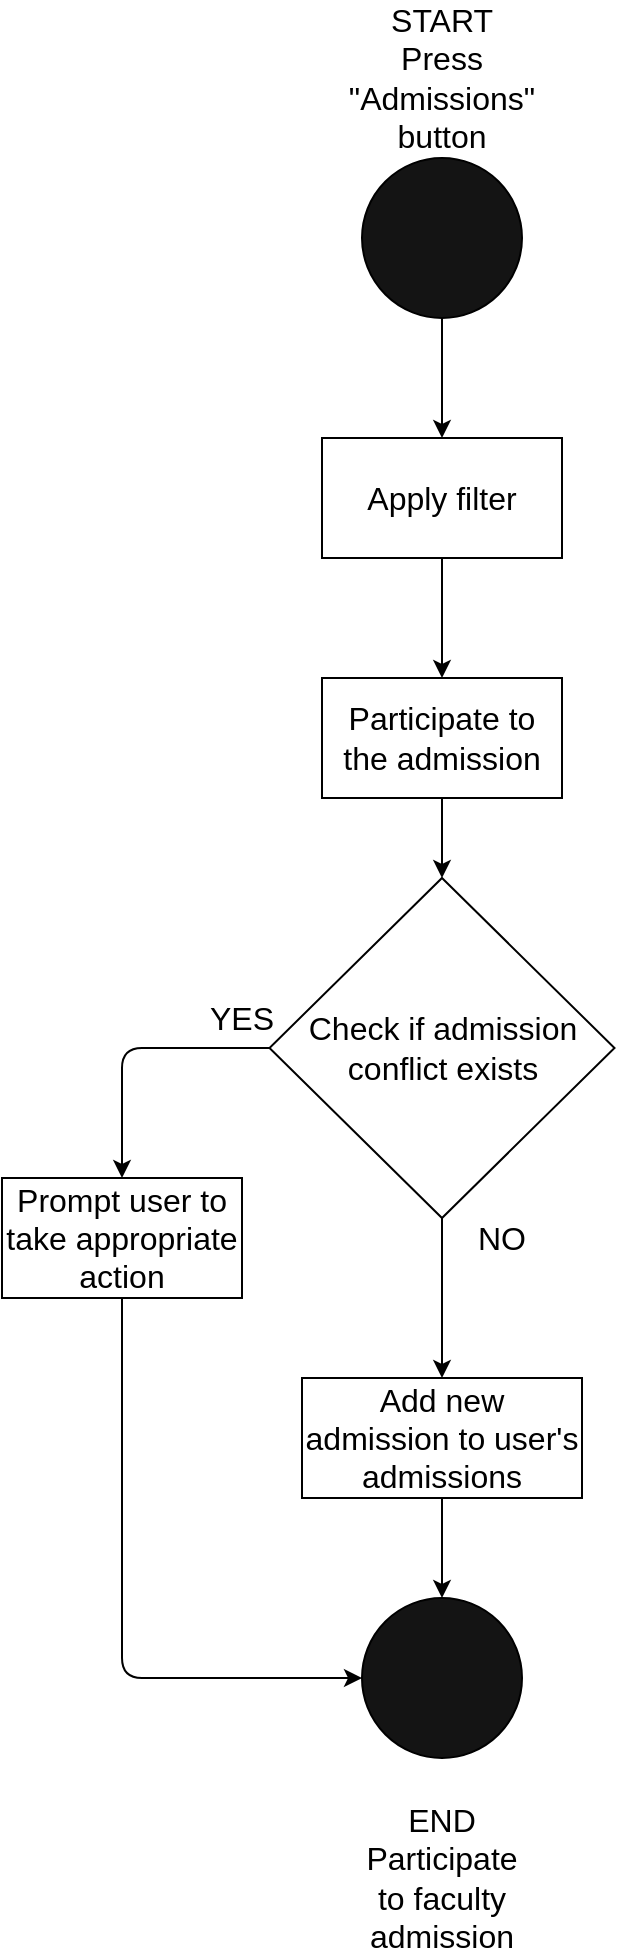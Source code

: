 <mxfile version="13.2.1" type="device"><diagram id="qkJiFikmbntCWAQ0m7HS" name="Page-1"><mxGraphModel dx="777" dy="1177" grid="1" gridSize="10" guides="1" tooltips="1" connect="1" arrows="1" fold="1" page="1" pageScale="1" pageWidth="827" pageHeight="1169" math="0" shadow="0"><root><mxCell id="0"/><mxCell id="1" parent="0"/><mxCell id="8aHbmo09fQB7K-qIOeLG-1" value="" style="ellipse;whiteSpace=wrap;html=1;aspect=fixed;fillColor=#141414;" vertex="1" parent="1"><mxGeometry x="400" y="130" width="80" height="80" as="geometry"/></mxCell><mxCell id="8aHbmo09fQB7K-qIOeLG-2" value="&lt;font style=&quot;font-size: 16px&quot;&gt;START&lt;br&gt;Press &quot;Admissions&quot; button&lt;br&gt;&lt;/font&gt;" style="text;html=1;strokeColor=none;fillColor=none;align=center;verticalAlign=middle;whiteSpace=wrap;rounded=0;" vertex="1" parent="1"><mxGeometry x="405" y="80" width="70" height="20" as="geometry"/></mxCell><mxCell id="8aHbmo09fQB7K-qIOeLG-4" value="&lt;font style=&quot;font-size: 16px&quot;&gt;Apply filter&lt;/font&gt;" style="rounded=0;whiteSpace=wrap;html=1;fillColor=#FFFFFF;" vertex="1" parent="1"><mxGeometry x="380" y="270" width="120" height="60" as="geometry"/></mxCell><mxCell id="8aHbmo09fQB7K-qIOeLG-5" value="&lt;font style=&quot;font-size: 16px&quot;&gt;Participate to the admission&lt;/font&gt;" style="rounded=0;whiteSpace=wrap;html=1;fillColor=#FFFFFF;" vertex="1" parent="1"><mxGeometry x="380" y="390" width="120" height="60" as="geometry"/></mxCell><mxCell id="8aHbmo09fQB7K-qIOeLG-6" value="&lt;font style=&quot;font-size: 16px&quot;&gt;Check if admission conflict exists&lt;/font&gt;" style="rhombus;whiteSpace=wrap;html=1;fillColor=#FFFFFF;" vertex="1" parent="1"><mxGeometry x="353.75" y="490" width="172.5" height="170" as="geometry"/></mxCell><mxCell id="8aHbmo09fQB7K-qIOeLG-7" value="&lt;font style=&quot;font-size: 16px&quot;&gt;Add new admission to user's admissions&lt;/font&gt;" style="rounded=0;whiteSpace=wrap;html=1;fillColor=#FFFFFF;" vertex="1" parent="1"><mxGeometry x="370" y="740" width="140" height="60" as="geometry"/></mxCell><mxCell id="8aHbmo09fQB7K-qIOeLG-8" value="" style="ellipse;whiteSpace=wrap;html=1;aspect=fixed;fillColor=#141414;" vertex="1" parent="1"><mxGeometry x="400" y="850" width="80" height="80" as="geometry"/></mxCell><mxCell id="8aHbmo09fQB7K-qIOeLG-9" value="&lt;font style=&quot;font-size: 16px&quot;&gt;END&lt;br&gt;Participate to faculty admission&lt;br&gt;&lt;/font&gt;" style="text;html=1;strokeColor=none;fillColor=none;align=center;verticalAlign=middle;whiteSpace=wrap;rounded=0;" vertex="1" parent="1"><mxGeometry x="405" y="980" width="70" height="20" as="geometry"/></mxCell><mxCell id="8aHbmo09fQB7K-qIOeLG-12" value="" style="endArrow=classic;html=1;exitX=0.5;exitY=1;exitDx=0;exitDy=0;entryX=0.5;entryY=0;entryDx=0;entryDy=0;" edge="1" parent="1" source="8aHbmo09fQB7K-qIOeLG-1" target="8aHbmo09fQB7K-qIOeLG-4"><mxGeometry width="50" height="50" relative="1" as="geometry"><mxPoint x="360" y="490" as="sourcePoint"/><mxPoint x="410" y="440" as="targetPoint"/></mxGeometry></mxCell><mxCell id="8aHbmo09fQB7K-qIOeLG-14" value="" style="endArrow=classic;html=1;exitX=0.5;exitY=1;exitDx=0;exitDy=0;entryX=0.5;entryY=0;entryDx=0;entryDy=0;" edge="1" parent="1" source="8aHbmo09fQB7K-qIOeLG-4" target="8aHbmo09fQB7K-qIOeLG-5"><mxGeometry width="50" height="50" relative="1" as="geometry"><mxPoint x="360" y="490" as="sourcePoint"/><mxPoint x="410" y="440" as="targetPoint"/></mxGeometry></mxCell><mxCell id="8aHbmo09fQB7K-qIOeLG-15" value="" style="endArrow=classic;html=1;exitX=0.5;exitY=1;exitDx=0;exitDy=0;entryX=0.5;entryY=0;entryDx=0;entryDy=0;" edge="1" parent="1" source="8aHbmo09fQB7K-qIOeLG-5" target="8aHbmo09fQB7K-qIOeLG-6"><mxGeometry width="50" height="50" relative="1" as="geometry"><mxPoint x="360" y="490" as="sourcePoint"/><mxPoint x="410" y="440" as="targetPoint"/></mxGeometry></mxCell><mxCell id="8aHbmo09fQB7K-qIOeLG-16" value="" style="endArrow=classic;html=1;exitX=0.5;exitY=1;exitDx=0;exitDy=0;entryX=0.5;entryY=0;entryDx=0;entryDy=0;" edge="1" parent="1" source="8aHbmo09fQB7K-qIOeLG-6" target="8aHbmo09fQB7K-qIOeLG-7"><mxGeometry width="50" height="50" relative="1" as="geometry"><mxPoint x="360" y="490" as="sourcePoint"/><mxPoint x="410" y="440" as="targetPoint"/></mxGeometry></mxCell><mxCell id="8aHbmo09fQB7K-qIOeLG-17" value="" style="endArrow=classic;html=1;exitX=0.5;exitY=1;exitDx=0;exitDy=0;entryX=0.5;entryY=0;entryDx=0;entryDy=0;" edge="1" parent="1" source="8aHbmo09fQB7K-qIOeLG-7" target="8aHbmo09fQB7K-qIOeLG-8"><mxGeometry width="50" height="50" relative="1" as="geometry"><mxPoint x="360" y="490" as="sourcePoint"/><mxPoint x="410" y="440" as="targetPoint"/></mxGeometry></mxCell><mxCell id="8aHbmo09fQB7K-qIOeLG-18" value="&lt;font style=&quot;font-size: 16px&quot;&gt;NO&lt;/font&gt;" style="text;html=1;strokeColor=none;fillColor=none;align=center;verticalAlign=middle;whiteSpace=wrap;rounded=0;" vertex="1" parent="1"><mxGeometry x="450" y="660" width="40" height="20" as="geometry"/></mxCell><mxCell id="8aHbmo09fQB7K-qIOeLG-20" value="" style="endArrow=classic;html=1;exitX=0;exitY=0.5;exitDx=0;exitDy=0;" edge="1" parent="1" source="8aHbmo09fQB7K-qIOeLG-6"><mxGeometry width="50" height="50" relative="1" as="geometry"><mxPoint x="400" y="550" as="sourcePoint"/><mxPoint x="280" y="640" as="targetPoint"/><Array as="points"><mxPoint x="280" y="575"/></Array></mxGeometry></mxCell><mxCell id="8aHbmo09fQB7K-qIOeLG-21" value="&lt;font style=&quot;font-size: 16px&quot;&gt;Prompt user to take appropriate action&lt;/font&gt;" style="rounded=0;whiteSpace=wrap;html=1;fillColor=#FFFFFF;" vertex="1" parent="1"><mxGeometry x="220" y="640" width="120" height="60" as="geometry"/></mxCell><mxCell id="8aHbmo09fQB7K-qIOeLG-22" value="&lt;font style=&quot;font-size: 16px&quot;&gt;YES&lt;/font&gt;" style="text;html=1;strokeColor=none;fillColor=none;align=center;verticalAlign=middle;whiteSpace=wrap;rounded=0;" vertex="1" parent="1"><mxGeometry x="320" y="550" width="40" height="20" as="geometry"/></mxCell><mxCell id="8aHbmo09fQB7K-qIOeLG-23" value="" style="endArrow=classic;html=1;exitX=0.5;exitY=1;exitDx=0;exitDy=0;entryX=0;entryY=0.5;entryDx=0;entryDy=0;" edge="1" parent="1" source="8aHbmo09fQB7K-qIOeLG-21" target="8aHbmo09fQB7K-qIOeLG-8"><mxGeometry width="50" height="50" relative="1" as="geometry"><mxPoint x="400" y="550" as="sourcePoint"/><mxPoint x="450" y="500" as="targetPoint"/><Array as="points"><mxPoint x="280" y="890"/></Array></mxGeometry></mxCell></root></mxGraphModel></diagram></mxfile>